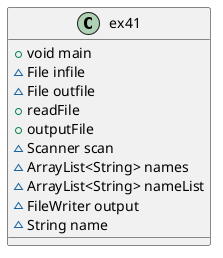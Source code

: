 @startuml
'https://plantuml.com/class-diagram

class ex41 {
    +void main
    ~File infile
    ~File outfile
    +readFile
    +outputFile
    ~Scanner scan
    ~ArrayList<String> names
    ~ArrayList<String> nameList
    ~FileWriter output
    ~String name
}
@enduml
